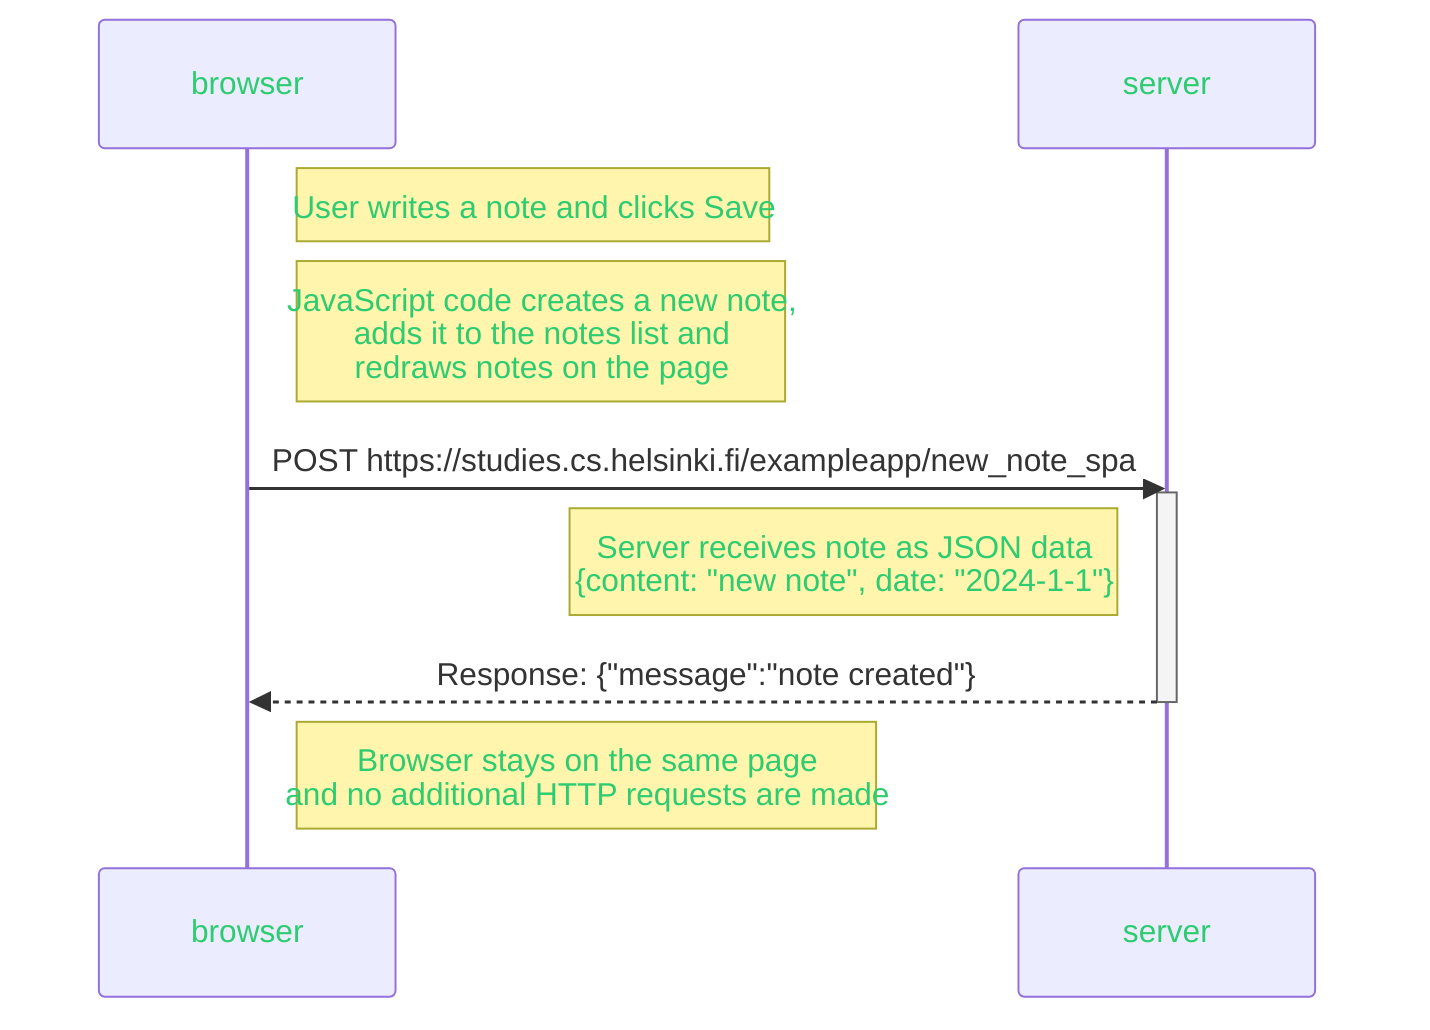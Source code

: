 %%{init: {'theme': 'default', 'themeVariables': { 'noteTextColor': '#2ecc71', 'actorTextColor': '#2ecc71' }}}%%
sequenceDiagram
    participant browser
    participant server

    Note right of browser: User writes a note and clicks Save
    Note right of browser: JavaScript code creates a new note,<br/>adds it to the notes list and<br/>redraws notes on the page
    
    browser->>server: POST https://studies.cs.helsinki.fi/exampleapp/new_note_spa
    activate server
    Note left of server: Server receives note as JSON data<br/>{content: "new note", date: "2024-1-1"}
    server-->>browser: Response: {"message":"note created"}
    deactivate server
    
    Note right of browser: Browser stays on the same page<br/>and no additional HTTP requests are made